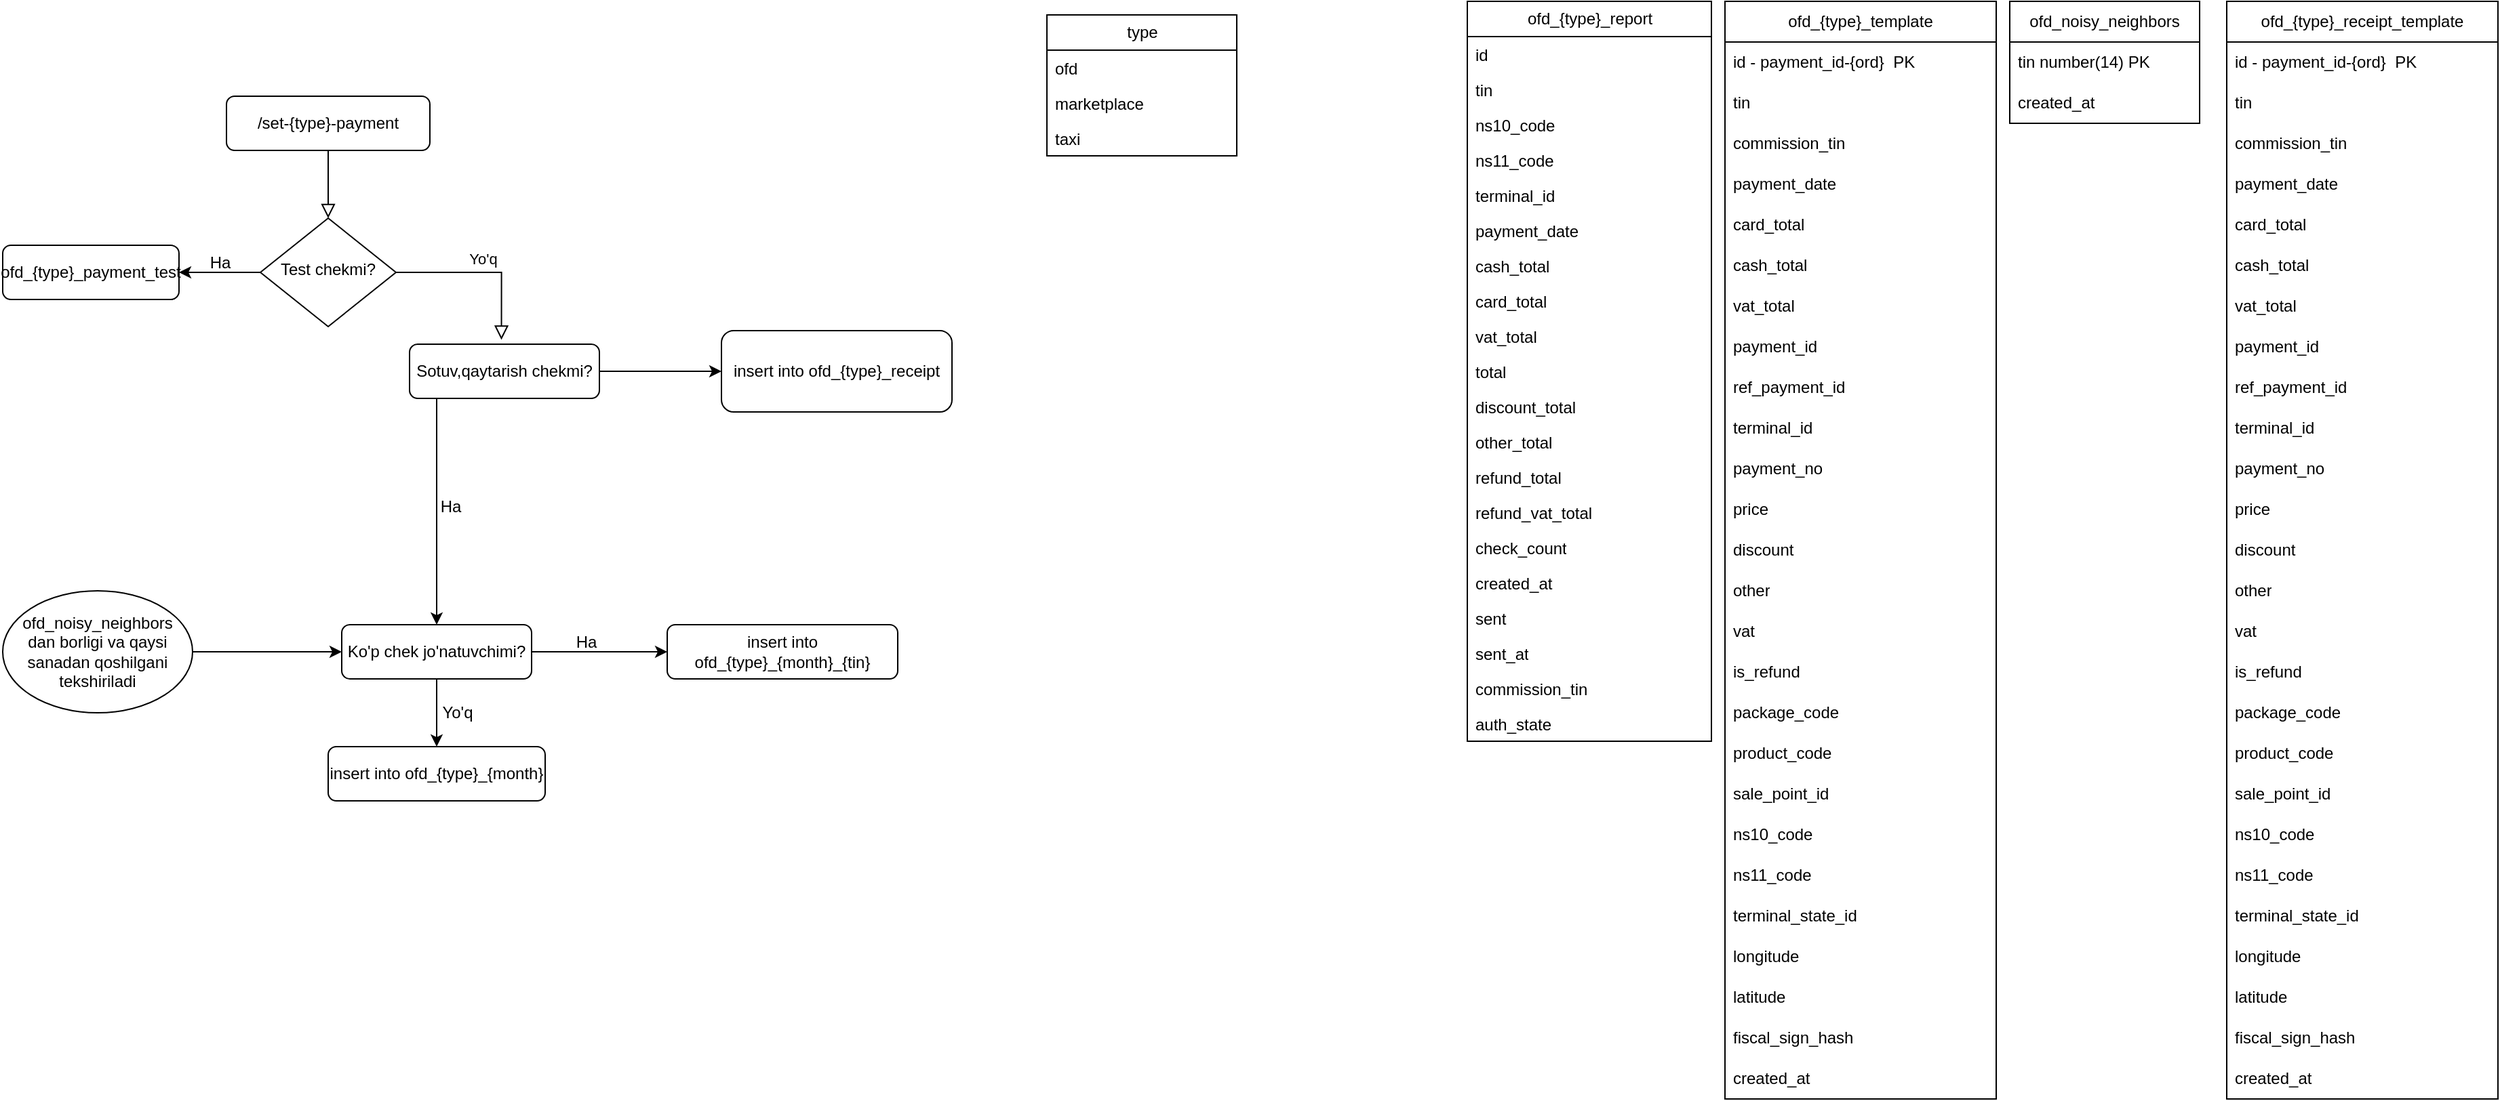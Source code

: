 <mxfile version="24.7.13">
  <diagram id="C5RBs43oDa-KdzZeNtuy" name="Page-1">
    <mxGraphModel dx="2744" dy="1065" grid="1" gridSize="10" guides="1" tooltips="1" connect="1" arrows="1" fold="1" page="1" pageScale="1" pageWidth="827" pageHeight="1169" math="0" shadow="0">
      <root>
        <mxCell id="WIyWlLk6GJQsqaUBKTNV-0" />
        <mxCell id="WIyWlLk6GJQsqaUBKTNV-1" parent="WIyWlLk6GJQsqaUBKTNV-0" />
        <mxCell id="WIyWlLk6GJQsqaUBKTNV-2" value="" style="rounded=0;html=1;jettySize=auto;orthogonalLoop=1;fontSize=11;endArrow=block;endFill=0;endSize=8;strokeWidth=1;shadow=0;labelBackgroundColor=none;edgeStyle=orthogonalEdgeStyle;" parent="WIyWlLk6GJQsqaUBKTNV-1" source="WIyWlLk6GJQsqaUBKTNV-3" target="WIyWlLk6GJQsqaUBKTNV-6" edge="1">
          <mxGeometry relative="1" as="geometry" />
        </mxCell>
        <mxCell id="WIyWlLk6GJQsqaUBKTNV-3" value="/set-{type}-payment" style="rounded=1;whiteSpace=wrap;html=1;fontSize=12;glass=0;strokeWidth=1;shadow=0;" parent="WIyWlLk6GJQsqaUBKTNV-1" vertex="1">
          <mxGeometry x="145" y="80" width="150" height="40" as="geometry" />
        </mxCell>
        <mxCell id="WIyWlLk6GJQsqaUBKTNV-5" value="Yo&#39;q" style="edgeStyle=orthogonalEdgeStyle;rounded=0;html=1;jettySize=auto;orthogonalLoop=1;fontSize=11;endArrow=block;endFill=0;endSize=8;strokeWidth=1;shadow=0;labelBackgroundColor=none;entryX=0.484;entryY=-0.082;entryDx=0;entryDy=0;entryPerimeter=0;" parent="WIyWlLk6GJQsqaUBKTNV-1" source="WIyWlLk6GJQsqaUBKTNV-6" target="NtTz9BJ7VQe6Hp9lCEx9-75" edge="1">
          <mxGeometry y="10" relative="1" as="geometry">
            <mxPoint as="offset" />
          </mxGeometry>
        </mxCell>
        <mxCell id="NtTz9BJ7VQe6Hp9lCEx9-0" style="edgeStyle=orthogonalEdgeStyle;rounded=0;orthogonalLoop=1;jettySize=auto;html=1;" edge="1" parent="WIyWlLk6GJQsqaUBKTNV-1" source="WIyWlLk6GJQsqaUBKTNV-6">
          <mxGeometry relative="1" as="geometry">
            <mxPoint x="110" y="210" as="targetPoint" />
          </mxGeometry>
        </mxCell>
        <mxCell id="WIyWlLk6GJQsqaUBKTNV-6" value="Test chekmi?" style="rhombus;whiteSpace=wrap;html=1;shadow=0;fontFamily=Helvetica;fontSize=12;align=center;strokeWidth=1;spacing=6;spacingTop=-4;" parent="WIyWlLk6GJQsqaUBKTNV-1" vertex="1">
          <mxGeometry x="170" y="170" width="100" height="80" as="geometry" />
        </mxCell>
        <mxCell id="NtTz9BJ7VQe6Hp9lCEx9-6" value="" style="edgeStyle=orthogonalEdgeStyle;rounded=0;orthogonalLoop=1;jettySize=auto;html=1;" edge="1" parent="WIyWlLk6GJQsqaUBKTNV-1" source="WIyWlLk6GJQsqaUBKTNV-7" target="NtTz9BJ7VQe6Hp9lCEx9-5">
          <mxGeometry relative="1" as="geometry" />
        </mxCell>
        <mxCell id="NtTz9BJ7VQe6Hp9lCEx9-8" style="edgeStyle=orthogonalEdgeStyle;rounded=0;orthogonalLoop=1;jettySize=auto;html=1;" edge="1" parent="WIyWlLk6GJQsqaUBKTNV-1" source="WIyWlLk6GJQsqaUBKTNV-7">
          <mxGeometry relative="1" as="geometry">
            <mxPoint x="300" y="560" as="targetPoint" />
          </mxGeometry>
        </mxCell>
        <mxCell id="WIyWlLk6GJQsqaUBKTNV-7" value="Ko&#39;p chek jo&#39;natuvchimi?" style="rounded=1;whiteSpace=wrap;html=1;fontSize=12;glass=0;strokeWidth=1;shadow=0;" parent="WIyWlLk6GJQsqaUBKTNV-1" vertex="1">
          <mxGeometry x="230" y="470" width="140" height="40" as="geometry" />
        </mxCell>
        <mxCell id="NtTz9BJ7VQe6Hp9lCEx9-1" value="ofd_{type}_payment_test" style="rounded=1;whiteSpace=wrap;html=1;fontSize=12;glass=0;strokeWidth=1;shadow=0;" vertex="1" parent="WIyWlLk6GJQsqaUBKTNV-1">
          <mxGeometry x="-20" y="190" width="130" height="40" as="geometry" />
        </mxCell>
        <mxCell id="NtTz9BJ7VQe6Hp9lCEx9-2" value="Ha" style="text;html=1;align=center;verticalAlign=middle;resizable=0;points=[];autosize=1;strokeColor=none;fillColor=none;" vertex="1" parent="WIyWlLk6GJQsqaUBKTNV-1">
          <mxGeometry x="120" y="188" width="40" height="30" as="geometry" />
        </mxCell>
        <mxCell id="NtTz9BJ7VQe6Hp9lCEx9-5" value="insert into ofd_{type}_{month}_{tin}" style="whiteSpace=wrap;html=1;rounded=1;glass=0;strokeWidth=1;shadow=0;" vertex="1" parent="WIyWlLk6GJQsqaUBKTNV-1">
          <mxGeometry x="470" y="470" width="170" height="40" as="geometry" />
        </mxCell>
        <mxCell id="NtTz9BJ7VQe6Hp9lCEx9-7" value="Ha" style="text;html=1;align=center;verticalAlign=middle;resizable=0;points=[];autosize=1;strokeColor=none;fillColor=none;" vertex="1" parent="WIyWlLk6GJQsqaUBKTNV-1">
          <mxGeometry x="390" y="468" width="40" height="30" as="geometry" />
        </mxCell>
        <mxCell id="NtTz9BJ7VQe6Hp9lCEx9-9" value="Yo&#39;q" style="text;html=1;align=center;verticalAlign=middle;resizable=0;points=[];autosize=1;strokeColor=none;fillColor=none;" vertex="1" parent="WIyWlLk6GJQsqaUBKTNV-1">
          <mxGeometry x="290" y="520" width="50" height="30" as="geometry" />
        </mxCell>
        <mxCell id="NtTz9BJ7VQe6Hp9lCEx9-10" value="insert into ofd_{type}_{month}" style="whiteSpace=wrap;html=1;rounded=1;glass=0;strokeWidth=1;shadow=0;" vertex="1" parent="WIyWlLk6GJQsqaUBKTNV-1">
          <mxGeometry x="220" y="560" width="160" height="40" as="geometry" />
        </mxCell>
        <mxCell id="NtTz9BJ7VQe6Hp9lCEx9-19" value="ofd_{type}_template" style="swimlane;fontStyle=0;childLayout=stackLayout;horizontal=1;startSize=30;horizontalStack=0;resizeParent=1;resizeParentMax=0;resizeLast=0;collapsible=1;marginBottom=0;whiteSpace=wrap;html=1;" vertex="1" parent="WIyWlLk6GJQsqaUBKTNV-1">
          <mxGeometry x="1250" y="10" width="200" height="810" as="geometry" />
        </mxCell>
        <mxCell id="NtTz9BJ7VQe6Hp9lCEx9-20" value="id - payment_id-{ord}&amp;nbsp; PK" style="text;strokeColor=none;fillColor=none;align=left;verticalAlign=middle;spacingLeft=4;spacingRight=4;overflow=hidden;points=[[0,0.5],[1,0.5]];portConstraint=eastwest;rotatable=0;whiteSpace=wrap;html=1;" vertex="1" parent="NtTz9BJ7VQe6Hp9lCEx9-19">
          <mxGeometry y="30" width="200" height="30" as="geometry" />
        </mxCell>
        <mxCell id="NtTz9BJ7VQe6Hp9lCEx9-21" value="tin" style="text;strokeColor=none;fillColor=none;align=left;verticalAlign=middle;spacingLeft=4;spacingRight=4;overflow=hidden;points=[[0,0.5],[1,0.5]];portConstraint=eastwest;rotatable=0;whiteSpace=wrap;html=1;" vertex="1" parent="NtTz9BJ7VQe6Hp9lCEx9-19">
          <mxGeometry y="60" width="200" height="30" as="geometry" />
        </mxCell>
        <mxCell id="NtTz9BJ7VQe6Hp9lCEx9-28" value="commission_tin" style="text;strokeColor=none;fillColor=none;align=left;verticalAlign=middle;spacingLeft=4;spacingRight=4;overflow=hidden;points=[[0,0.5],[1,0.5]];portConstraint=eastwest;rotatable=0;whiteSpace=wrap;html=1;" vertex="1" parent="NtTz9BJ7VQe6Hp9lCEx9-19">
          <mxGeometry y="90" width="200" height="30" as="geometry" />
        </mxCell>
        <mxCell id="NtTz9BJ7VQe6Hp9lCEx9-42" value="payment_date" style="text;strokeColor=none;fillColor=none;align=left;verticalAlign=middle;spacingLeft=4;spacingRight=4;overflow=hidden;points=[[0,0.5],[1,0.5]];portConstraint=eastwest;rotatable=0;whiteSpace=wrap;html=1;" vertex="1" parent="NtTz9BJ7VQe6Hp9lCEx9-19">
          <mxGeometry y="120" width="200" height="30" as="geometry" />
        </mxCell>
        <mxCell id="NtTz9BJ7VQe6Hp9lCEx9-23" value="card_total" style="text;strokeColor=none;fillColor=none;align=left;verticalAlign=middle;spacingLeft=4;spacingRight=4;overflow=hidden;points=[[0,0.5],[1,0.5]];portConstraint=eastwest;rotatable=0;whiteSpace=wrap;html=1;" vertex="1" parent="NtTz9BJ7VQe6Hp9lCEx9-19">
          <mxGeometry y="150" width="200" height="30" as="geometry" />
        </mxCell>
        <mxCell id="NtTz9BJ7VQe6Hp9lCEx9-24" value="cash_total" style="text;strokeColor=none;fillColor=none;align=left;verticalAlign=middle;spacingLeft=4;spacingRight=4;overflow=hidden;points=[[0,0.5],[1,0.5]];portConstraint=eastwest;rotatable=0;whiteSpace=wrap;html=1;" vertex="1" parent="NtTz9BJ7VQe6Hp9lCEx9-19">
          <mxGeometry y="180" width="200" height="30" as="geometry" />
        </mxCell>
        <mxCell id="NtTz9BJ7VQe6Hp9lCEx9-43" value="vat_total" style="text;strokeColor=none;fillColor=none;align=left;verticalAlign=middle;spacingLeft=4;spacingRight=4;overflow=hidden;points=[[0,0.5],[1,0.5]];portConstraint=eastwest;rotatable=0;whiteSpace=wrap;html=1;" vertex="1" parent="NtTz9BJ7VQe6Hp9lCEx9-19">
          <mxGeometry y="210" width="200" height="30" as="geometry" />
        </mxCell>
        <mxCell id="NtTz9BJ7VQe6Hp9lCEx9-25" value="payment_id" style="text;strokeColor=none;fillColor=none;align=left;verticalAlign=middle;spacingLeft=4;spacingRight=4;overflow=hidden;points=[[0,0.5],[1,0.5]];portConstraint=eastwest;rotatable=0;whiteSpace=wrap;html=1;" vertex="1" parent="NtTz9BJ7VQe6Hp9lCEx9-19">
          <mxGeometry y="240" width="200" height="30" as="geometry" />
        </mxCell>
        <mxCell id="NtTz9BJ7VQe6Hp9lCEx9-31" value="ref_payment_id" style="text;strokeColor=none;fillColor=none;align=left;verticalAlign=middle;spacingLeft=4;spacingRight=4;overflow=hidden;points=[[0,0.5],[1,0.5]];portConstraint=eastwest;rotatable=0;whiteSpace=wrap;html=1;" vertex="1" parent="NtTz9BJ7VQe6Hp9lCEx9-19">
          <mxGeometry y="270" width="200" height="30" as="geometry" />
        </mxCell>
        <mxCell id="NtTz9BJ7VQe6Hp9lCEx9-26" value="terminal_id" style="text;strokeColor=none;fillColor=none;align=left;verticalAlign=middle;spacingLeft=4;spacingRight=4;overflow=hidden;points=[[0,0.5],[1,0.5]];portConstraint=eastwest;rotatable=0;whiteSpace=wrap;html=1;" vertex="1" parent="NtTz9BJ7VQe6Hp9lCEx9-19">
          <mxGeometry y="300" width="200" height="30" as="geometry" />
        </mxCell>
        <mxCell id="NtTz9BJ7VQe6Hp9lCEx9-37" value="payment_no" style="text;strokeColor=none;fillColor=none;align=left;verticalAlign=middle;spacingLeft=4;spacingRight=4;overflow=hidden;points=[[0,0.5],[1,0.5]];portConstraint=eastwest;rotatable=0;whiteSpace=wrap;html=1;" vertex="1" parent="NtTz9BJ7VQe6Hp9lCEx9-19">
          <mxGeometry y="330" width="200" height="30" as="geometry" />
        </mxCell>
        <mxCell id="NtTz9BJ7VQe6Hp9lCEx9-27" value="price" style="text;strokeColor=none;fillColor=none;align=left;verticalAlign=middle;spacingLeft=4;spacingRight=4;overflow=hidden;points=[[0,0.5],[1,0.5]];portConstraint=eastwest;rotatable=0;whiteSpace=wrap;html=1;" vertex="1" parent="NtTz9BJ7VQe6Hp9lCEx9-19">
          <mxGeometry y="360" width="200" height="30" as="geometry" />
        </mxCell>
        <mxCell id="NtTz9BJ7VQe6Hp9lCEx9-29" value="discount" style="text;strokeColor=none;fillColor=none;align=left;verticalAlign=middle;spacingLeft=4;spacingRight=4;overflow=hidden;points=[[0,0.5],[1,0.5]];portConstraint=eastwest;rotatable=0;whiteSpace=wrap;html=1;" vertex="1" parent="NtTz9BJ7VQe6Hp9lCEx9-19">
          <mxGeometry y="390" width="200" height="30" as="geometry" />
        </mxCell>
        <mxCell id="NtTz9BJ7VQe6Hp9lCEx9-30" value="other" style="text;strokeColor=none;fillColor=none;align=left;verticalAlign=middle;spacingLeft=4;spacingRight=4;overflow=hidden;points=[[0,0.5],[1,0.5]];portConstraint=eastwest;rotatable=0;whiteSpace=wrap;html=1;" vertex="1" parent="NtTz9BJ7VQe6Hp9lCEx9-19">
          <mxGeometry y="420" width="200" height="30" as="geometry" />
        </mxCell>
        <mxCell id="NtTz9BJ7VQe6Hp9lCEx9-44" value="vat" style="text;strokeColor=none;fillColor=none;align=left;verticalAlign=middle;spacingLeft=4;spacingRight=4;overflow=hidden;points=[[0,0.5],[1,0.5]];portConstraint=eastwest;rotatable=0;whiteSpace=wrap;html=1;" vertex="1" parent="NtTz9BJ7VQe6Hp9lCEx9-19">
          <mxGeometry y="450" width="200" height="30" as="geometry" />
        </mxCell>
        <mxCell id="NtTz9BJ7VQe6Hp9lCEx9-32" value="is_refund" style="text;strokeColor=none;fillColor=none;align=left;verticalAlign=middle;spacingLeft=4;spacingRight=4;overflow=hidden;points=[[0,0.5],[1,0.5]];portConstraint=eastwest;rotatable=0;whiteSpace=wrap;html=1;" vertex="1" parent="NtTz9BJ7VQe6Hp9lCEx9-19">
          <mxGeometry y="480" width="200" height="30" as="geometry" />
        </mxCell>
        <mxCell id="NtTz9BJ7VQe6Hp9lCEx9-33" value="package_code" style="text;strokeColor=none;fillColor=none;align=left;verticalAlign=middle;spacingLeft=4;spacingRight=4;overflow=hidden;points=[[0,0.5],[1,0.5]];portConstraint=eastwest;rotatable=0;whiteSpace=wrap;html=1;" vertex="1" parent="NtTz9BJ7VQe6Hp9lCEx9-19">
          <mxGeometry y="510" width="200" height="30" as="geometry" />
        </mxCell>
        <mxCell id="NtTz9BJ7VQe6Hp9lCEx9-38" value="product_code" style="text;strokeColor=none;fillColor=none;align=left;verticalAlign=middle;spacingLeft=4;spacingRight=4;overflow=hidden;points=[[0,0.5],[1,0.5]];portConstraint=eastwest;rotatable=0;whiteSpace=wrap;html=1;" vertex="1" parent="NtTz9BJ7VQe6Hp9lCEx9-19">
          <mxGeometry y="540" width="200" height="30" as="geometry" />
        </mxCell>
        <mxCell id="NtTz9BJ7VQe6Hp9lCEx9-34" value="sale_point_id" style="text;strokeColor=none;fillColor=none;align=left;verticalAlign=middle;spacingLeft=4;spacingRight=4;overflow=hidden;points=[[0,0.5],[1,0.5]];portConstraint=eastwest;rotatable=0;whiteSpace=wrap;html=1;" vertex="1" parent="NtTz9BJ7VQe6Hp9lCEx9-19">
          <mxGeometry y="570" width="200" height="30" as="geometry" />
        </mxCell>
        <mxCell id="NtTz9BJ7VQe6Hp9lCEx9-35" value="ns10_code" style="text;strokeColor=none;fillColor=none;align=left;verticalAlign=middle;spacingLeft=4;spacingRight=4;overflow=hidden;points=[[0,0.5],[1,0.5]];portConstraint=eastwest;rotatable=0;whiteSpace=wrap;html=1;" vertex="1" parent="NtTz9BJ7VQe6Hp9lCEx9-19">
          <mxGeometry y="600" width="200" height="30" as="geometry" />
        </mxCell>
        <mxCell id="NtTz9BJ7VQe6Hp9lCEx9-36" value="ns11_code" style="text;strokeColor=none;fillColor=none;align=left;verticalAlign=middle;spacingLeft=4;spacingRight=4;overflow=hidden;points=[[0,0.5],[1,0.5]];portConstraint=eastwest;rotatable=0;whiteSpace=wrap;html=1;" vertex="1" parent="NtTz9BJ7VQe6Hp9lCEx9-19">
          <mxGeometry y="630" width="200" height="30" as="geometry" />
        </mxCell>
        <mxCell id="NtTz9BJ7VQe6Hp9lCEx9-39" value="terminal_state_id" style="text;strokeColor=none;fillColor=none;align=left;verticalAlign=middle;spacingLeft=4;spacingRight=4;overflow=hidden;points=[[0,0.5],[1,0.5]];portConstraint=eastwest;rotatable=0;whiteSpace=wrap;html=1;" vertex="1" parent="NtTz9BJ7VQe6Hp9lCEx9-19">
          <mxGeometry y="660" width="200" height="30" as="geometry" />
        </mxCell>
        <mxCell id="NtTz9BJ7VQe6Hp9lCEx9-40" value="longitude" style="text;strokeColor=none;fillColor=none;align=left;verticalAlign=middle;spacingLeft=4;spacingRight=4;overflow=hidden;points=[[0,0.5],[1,0.5]];portConstraint=eastwest;rotatable=0;whiteSpace=wrap;html=1;" vertex="1" parent="NtTz9BJ7VQe6Hp9lCEx9-19">
          <mxGeometry y="690" width="200" height="30" as="geometry" />
        </mxCell>
        <mxCell id="NtTz9BJ7VQe6Hp9lCEx9-41" value="latitude" style="text;strokeColor=none;fillColor=none;align=left;verticalAlign=middle;spacingLeft=4;spacingRight=4;overflow=hidden;points=[[0,0.5],[1,0.5]];portConstraint=eastwest;rotatable=0;whiteSpace=wrap;html=1;" vertex="1" parent="NtTz9BJ7VQe6Hp9lCEx9-19">
          <mxGeometry y="720" width="200" height="30" as="geometry" />
        </mxCell>
        <mxCell id="NtTz9BJ7VQe6Hp9lCEx9-45" value="fiscal_sign_hash" style="text;strokeColor=none;fillColor=none;align=left;verticalAlign=middle;spacingLeft=4;spacingRight=4;overflow=hidden;points=[[0,0.5],[1,0.5]];portConstraint=eastwest;rotatable=0;whiteSpace=wrap;html=1;" vertex="1" parent="NtTz9BJ7VQe6Hp9lCEx9-19">
          <mxGeometry y="750" width="200" height="30" as="geometry" />
        </mxCell>
        <mxCell id="NtTz9BJ7VQe6Hp9lCEx9-46" value="created_at" style="text;strokeColor=none;fillColor=none;align=left;verticalAlign=middle;spacingLeft=4;spacingRight=4;overflow=hidden;points=[[0,0.5],[1,0.5]];portConstraint=eastwest;rotatable=0;whiteSpace=wrap;html=1;" vertex="1" parent="NtTz9BJ7VQe6Hp9lCEx9-19">
          <mxGeometry y="780" width="200" height="30" as="geometry" />
        </mxCell>
        <mxCell id="NtTz9BJ7VQe6Hp9lCEx9-47" value="ofd_noisy_neighbors" style="swimlane;fontStyle=0;childLayout=stackLayout;horizontal=1;startSize=30;horizontalStack=0;resizeParent=1;resizeParentMax=0;resizeLast=0;collapsible=1;marginBottom=0;whiteSpace=wrap;html=1;" vertex="1" parent="WIyWlLk6GJQsqaUBKTNV-1">
          <mxGeometry x="1460" y="10" width="140" height="90" as="geometry" />
        </mxCell>
        <mxCell id="NtTz9BJ7VQe6Hp9lCEx9-48" value="tin number(14) PK" style="text;strokeColor=none;fillColor=none;align=left;verticalAlign=middle;spacingLeft=4;spacingRight=4;overflow=hidden;points=[[0,0.5],[1,0.5]];portConstraint=eastwest;rotatable=0;whiteSpace=wrap;html=1;" vertex="1" parent="NtTz9BJ7VQe6Hp9lCEx9-47">
          <mxGeometry y="30" width="140" height="30" as="geometry" />
        </mxCell>
        <mxCell id="NtTz9BJ7VQe6Hp9lCEx9-49" value="created_at" style="text;strokeColor=none;fillColor=none;align=left;verticalAlign=middle;spacingLeft=4;spacingRight=4;overflow=hidden;points=[[0,0.5],[1,0.5]];portConstraint=eastwest;rotatable=0;whiteSpace=wrap;html=1;" vertex="1" parent="NtTz9BJ7VQe6Hp9lCEx9-47">
          <mxGeometry y="60" width="140" height="30" as="geometry" />
        </mxCell>
        <mxCell id="NtTz9BJ7VQe6Hp9lCEx9-77" style="edgeStyle=orthogonalEdgeStyle;rounded=0;orthogonalLoop=1;jettySize=auto;html=1;entryX=0;entryY=0.5;entryDx=0;entryDy=0;" edge="1" parent="WIyWlLk6GJQsqaUBKTNV-1" source="NtTz9BJ7VQe6Hp9lCEx9-52" target="WIyWlLk6GJQsqaUBKTNV-7">
          <mxGeometry relative="1" as="geometry" />
        </mxCell>
        <mxCell id="NtTz9BJ7VQe6Hp9lCEx9-52" value="ofd_noisy_neighbors&lt;div&gt;dan borligi va qaysi sanadan qoshilgani&lt;/div&gt;&lt;div&gt;tekshiriladi&lt;/div&gt;" style="ellipse;whiteSpace=wrap;html=1;" vertex="1" parent="WIyWlLk6GJQsqaUBKTNV-1">
          <mxGeometry x="-20" y="445" width="140" height="90" as="geometry" />
        </mxCell>
        <mxCell id="NtTz9BJ7VQe6Hp9lCEx9-54" value="ofd_{type}_report" style="swimlane;fontStyle=0;childLayout=stackLayout;horizontal=1;startSize=26;fillColor=none;horizontalStack=0;resizeParent=1;resizeParentMax=0;resizeLast=0;collapsible=1;marginBottom=0;html=1;" vertex="1" parent="WIyWlLk6GJQsqaUBKTNV-1">
          <mxGeometry x="1060" y="10" width="180" height="546" as="geometry" />
        </mxCell>
        <mxCell id="NtTz9BJ7VQe6Hp9lCEx9-55" value="id" style="text;strokeColor=none;fillColor=none;align=left;verticalAlign=top;spacingLeft=4;spacingRight=4;overflow=hidden;rotatable=0;points=[[0,0.5],[1,0.5]];portConstraint=eastwest;whiteSpace=wrap;html=1;" vertex="1" parent="NtTz9BJ7VQe6Hp9lCEx9-54">
          <mxGeometry y="26" width="180" height="26" as="geometry" />
        </mxCell>
        <mxCell id="NtTz9BJ7VQe6Hp9lCEx9-56" value="tin" style="text;strokeColor=none;fillColor=none;align=left;verticalAlign=top;spacingLeft=4;spacingRight=4;overflow=hidden;rotatable=0;points=[[0,0.5],[1,0.5]];portConstraint=eastwest;whiteSpace=wrap;html=1;" vertex="1" parent="NtTz9BJ7VQe6Hp9lCEx9-54">
          <mxGeometry y="52" width="180" height="26" as="geometry" />
        </mxCell>
        <mxCell id="NtTz9BJ7VQe6Hp9lCEx9-57" value="ns10_code" style="text;strokeColor=none;fillColor=none;align=left;verticalAlign=top;spacingLeft=4;spacingRight=4;overflow=hidden;rotatable=0;points=[[0,0.5],[1,0.5]];portConstraint=eastwest;whiteSpace=wrap;html=1;" vertex="1" parent="NtTz9BJ7VQe6Hp9lCEx9-54">
          <mxGeometry y="78" width="180" height="26" as="geometry" />
        </mxCell>
        <mxCell id="NtTz9BJ7VQe6Hp9lCEx9-58" value="ns11_code" style="text;strokeColor=none;fillColor=none;align=left;verticalAlign=top;spacingLeft=4;spacingRight=4;overflow=hidden;rotatable=0;points=[[0,0.5],[1,0.5]];portConstraint=eastwest;whiteSpace=wrap;html=1;" vertex="1" parent="NtTz9BJ7VQe6Hp9lCEx9-54">
          <mxGeometry y="104" width="180" height="26" as="geometry" />
        </mxCell>
        <mxCell id="NtTz9BJ7VQe6Hp9lCEx9-59" value="terminal_id" style="text;strokeColor=none;fillColor=none;align=left;verticalAlign=top;spacingLeft=4;spacingRight=4;overflow=hidden;rotatable=0;points=[[0,0.5],[1,0.5]];portConstraint=eastwest;whiteSpace=wrap;html=1;" vertex="1" parent="NtTz9BJ7VQe6Hp9lCEx9-54">
          <mxGeometry y="130" width="180" height="26" as="geometry" />
        </mxCell>
        <mxCell id="NtTz9BJ7VQe6Hp9lCEx9-60" value="payment_date" style="text;strokeColor=none;fillColor=none;align=left;verticalAlign=top;spacingLeft=4;spacingRight=4;overflow=hidden;rotatable=0;points=[[0,0.5],[1,0.5]];portConstraint=eastwest;whiteSpace=wrap;html=1;" vertex="1" parent="NtTz9BJ7VQe6Hp9lCEx9-54">
          <mxGeometry y="156" width="180" height="26" as="geometry" />
        </mxCell>
        <mxCell id="NtTz9BJ7VQe6Hp9lCEx9-61" value="cash_total" style="text;strokeColor=none;fillColor=none;align=left;verticalAlign=top;spacingLeft=4;spacingRight=4;overflow=hidden;rotatable=0;points=[[0,0.5],[1,0.5]];portConstraint=eastwest;whiteSpace=wrap;html=1;" vertex="1" parent="NtTz9BJ7VQe6Hp9lCEx9-54">
          <mxGeometry y="182" width="180" height="26" as="geometry" />
        </mxCell>
        <mxCell id="NtTz9BJ7VQe6Hp9lCEx9-62" value="card_total" style="text;strokeColor=none;fillColor=none;align=left;verticalAlign=top;spacingLeft=4;spacingRight=4;overflow=hidden;rotatable=0;points=[[0,0.5],[1,0.5]];portConstraint=eastwest;whiteSpace=wrap;html=1;" vertex="1" parent="NtTz9BJ7VQe6Hp9lCEx9-54">
          <mxGeometry y="208" width="180" height="26" as="geometry" />
        </mxCell>
        <mxCell id="NtTz9BJ7VQe6Hp9lCEx9-63" value="vat_total" style="text;strokeColor=none;fillColor=none;align=left;verticalAlign=top;spacingLeft=4;spacingRight=4;overflow=hidden;rotatable=0;points=[[0,0.5],[1,0.5]];portConstraint=eastwest;whiteSpace=wrap;html=1;" vertex="1" parent="NtTz9BJ7VQe6Hp9lCEx9-54">
          <mxGeometry y="234" width="180" height="26" as="geometry" />
        </mxCell>
        <mxCell id="NtTz9BJ7VQe6Hp9lCEx9-64" value="total" style="text;strokeColor=none;fillColor=none;align=left;verticalAlign=top;spacingLeft=4;spacingRight=4;overflow=hidden;rotatable=0;points=[[0,0.5],[1,0.5]];portConstraint=eastwest;whiteSpace=wrap;html=1;" vertex="1" parent="NtTz9BJ7VQe6Hp9lCEx9-54">
          <mxGeometry y="260" width="180" height="26" as="geometry" />
        </mxCell>
        <mxCell id="NtTz9BJ7VQe6Hp9lCEx9-65" value="discount_total" style="text;strokeColor=none;fillColor=none;align=left;verticalAlign=top;spacingLeft=4;spacingRight=4;overflow=hidden;rotatable=0;points=[[0,0.5],[1,0.5]];portConstraint=eastwest;whiteSpace=wrap;html=1;" vertex="1" parent="NtTz9BJ7VQe6Hp9lCEx9-54">
          <mxGeometry y="286" width="180" height="26" as="geometry" />
        </mxCell>
        <mxCell id="NtTz9BJ7VQe6Hp9lCEx9-66" value="other_total" style="text;strokeColor=none;fillColor=none;align=left;verticalAlign=top;spacingLeft=4;spacingRight=4;overflow=hidden;rotatable=0;points=[[0,0.5],[1,0.5]];portConstraint=eastwest;whiteSpace=wrap;html=1;" vertex="1" parent="NtTz9BJ7VQe6Hp9lCEx9-54">
          <mxGeometry y="312" width="180" height="26" as="geometry" />
        </mxCell>
        <mxCell id="NtTz9BJ7VQe6Hp9lCEx9-67" value="refund_total" style="text;strokeColor=none;fillColor=none;align=left;verticalAlign=top;spacingLeft=4;spacingRight=4;overflow=hidden;rotatable=0;points=[[0,0.5],[1,0.5]];portConstraint=eastwest;whiteSpace=wrap;html=1;" vertex="1" parent="NtTz9BJ7VQe6Hp9lCEx9-54">
          <mxGeometry y="338" width="180" height="26" as="geometry" />
        </mxCell>
        <mxCell id="NtTz9BJ7VQe6Hp9lCEx9-68" value="refund_vat_total" style="text;strokeColor=none;fillColor=none;align=left;verticalAlign=top;spacingLeft=4;spacingRight=4;overflow=hidden;rotatable=0;points=[[0,0.5],[1,0.5]];portConstraint=eastwest;whiteSpace=wrap;html=1;" vertex="1" parent="NtTz9BJ7VQe6Hp9lCEx9-54">
          <mxGeometry y="364" width="180" height="26" as="geometry" />
        </mxCell>
        <mxCell id="NtTz9BJ7VQe6Hp9lCEx9-69" value="check_count" style="text;strokeColor=none;fillColor=none;align=left;verticalAlign=top;spacingLeft=4;spacingRight=4;overflow=hidden;rotatable=0;points=[[0,0.5],[1,0.5]];portConstraint=eastwest;whiteSpace=wrap;html=1;" vertex="1" parent="NtTz9BJ7VQe6Hp9lCEx9-54">
          <mxGeometry y="390" width="180" height="26" as="geometry" />
        </mxCell>
        <mxCell id="NtTz9BJ7VQe6Hp9lCEx9-70" value="created_at" style="text;strokeColor=none;fillColor=none;align=left;verticalAlign=top;spacingLeft=4;spacingRight=4;overflow=hidden;rotatable=0;points=[[0,0.5],[1,0.5]];portConstraint=eastwest;whiteSpace=wrap;html=1;" vertex="1" parent="NtTz9BJ7VQe6Hp9lCEx9-54">
          <mxGeometry y="416" width="180" height="26" as="geometry" />
        </mxCell>
        <mxCell id="NtTz9BJ7VQe6Hp9lCEx9-71" value="sent" style="text;strokeColor=none;fillColor=none;align=left;verticalAlign=top;spacingLeft=4;spacingRight=4;overflow=hidden;rotatable=0;points=[[0,0.5],[1,0.5]];portConstraint=eastwest;whiteSpace=wrap;html=1;" vertex="1" parent="NtTz9BJ7VQe6Hp9lCEx9-54">
          <mxGeometry y="442" width="180" height="26" as="geometry" />
        </mxCell>
        <mxCell id="NtTz9BJ7VQe6Hp9lCEx9-72" value="sent_at" style="text;strokeColor=none;fillColor=none;align=left;verticalAlign=top;spacingLeft=4;spacingRight=4;overflow=hidden;rotatable=0;points=[[0,0.5],[1,0.5]];portConstraint=eastwest;whiteSpace=wrap;html=1;" vertex="1" parent="NtTz9BJ7VQe6Hp9lCEx9-54">
          <mxGeometry y="468" width="180" height="26" as="geometry" />
        </mxCell>
        <mxCell id="NtTz9BJ7VQe6Hp9lCEx9-73" value="commission_tin" style="text;strokeColor=none;fillColor=none;align=left;verticalAlign=top;spacingLeft=4;spacingRight=4;overflow=hidden;rotatable=0;points=[[0,0.5],[1,0.5]];portConstraint=eastwest;whiteSpace=wrap;html=1;" vertex="1" parent="NtTz9BJ7VQe6Hp9lCEx9-54">
          <mxGeometry y="494" width="180" height="26" as="geometry" />
        </mxCell>
        <mxCell id="NtTz9BJ7VQe6Hp9lCEx9-74" value="auth_state" style="text;strokeColor=none;fillColor=none;align=left;verticalAlign=top;spacingLeft=4;spacingRight=4;overflow=hidden;rotatable=0;points=[[0,0.5],[1,0.5]];portConstraint=eastwest;whiteSpace=wrap;html=1;" vertex="1" parent="NtTz9BJ7VQe6Hp9lCEx9-54">
          <mxGeometry y="520" width="180" height="26" as="geometry" />
        </mxCell>
        <mxCell id="NtTz9BJ7VQe6Hp9lCEx9-76" style="edgeStyle=orthogonalEdgeStyle;rounded=0;orthogonalLoop=1;jettySize=auto;html=1;" edge="1" parent="WIyWlLk6GJQsqaUBKTNV-1" source="NtTz9BJ7VQe6Hp9lCEx9-75" target="WIyWlLk6GJQsqaUBKTNV-7">
          <mxGeometry relative="1" as="geometry">
            <Array as="points">
              <mxPoint x="300" y="350" />
              <mxPoint x="300" y="350" />
            </Array>
          </mxGeometry>
        </mxCell>
        <mxCell id="NtTz9BJ7VQe6Hp9lCEx9-80" value="" style="edgeStyle=orthogonalEdgeStyle;rounded=0;orthogonalLoop=1;jettySize=auto;html=1;" edge="1" parent="WIyWlLk6GJQsqaUBKTNV-1" source="NtTz9BJ7VQe6Hp9lCEx9-75" target="NtTz9BJ7VQe6Hp9lCEx9-79">
          <mxGeometry relative="1" as="geometry" />
        </mxCell>
        <mxCell id="NtTz9BJ7VQe6Hp9lCEx9-75" value="Sotuv,qaytarish chekmi?" style="rounded=1;whiteSpace=wrap;html=1;fontSize=12;glass=0;strokeWidth=1;shadow=0;" vertex="1" parent="WIyWlLk6GJQsqaUBKTNV-1">
          <mxGeometry x="280" y="263" width="140" height="40" as="geometry" />
        </mxCell>
        <mxCell id="NtTz9BJ7VQe6Hp9lCEx9-78" value="Ha" style="text;html=1;align=center;verticalAlign=middle;resizable=0;points=[];autosize=1;strokeColor=none;fillColor=none;" vertex="1" parent="WIyWlLk6GJQsqaUBKTNV-1">
          <mxGeometry x="290" y="368" width="40" height="30" as="geometry" />
        </mxCell>
        <mxCell id="NtTz9BJ7VQe6Hp9lCEx9-79" value="insert into ofd_{type}_receipt" style="rounded=1;whiteSpace=wrap;html=1;glass=0;strokeWidth=1;shadow=0;" vertex="1" parent="WIyWlLk6GJQsqaUBKTNV-1">
          <mxGeometry x="510" y="253" width="170" height="60" as="geometry" />
        </mxCell>
        <mxCell id="NtTz9BJ7VQe6Hp9lCEx9-81" value="ofd_{type}_receipt_template" style="swimlane;fontStyle=0;childLayout=stackLayout;horizontal=1;startSize=30;horizontalStack=0;resizeParent=1;resizeParentMax=0;resizeLast=0;collapsible=1;marginBottom=0;whiteSpace=wrap;html=1;" vertex="1" parent="WIyWlLk6GJQsqaUBKTNV-1">
          <mxGeometry x="1620" y="10" width="200" height="810" as="geometry" />
        </mxCell>
        <mxCell id="NtTz9BJ7VQe6Hp9lCEx9-82" value="id - payment_id-{ord}&amp;nbsp; PK" style="text;strokeColor=none;fillColor=none;align=left;verticalAlign=middle;spacingLeft=4;spacingRight=4;overflow=hidden;points=[[0,0.5],[1,0.5]];portConstraint=eastwest;rotatable=0;whiteSpace=wrap;html=1;" vertex="1" parent="NtTz9BJ7VQe6Hp9lCEx9-81">
          <mxGeometry y="30" width="200" height="30" as="geometry" />
        </mxCell>
        <mxCell id="NtTz9BJ7VQe6Hp9lCEx9-83" value="tin" style="text;strokeColor=none;fillColor=none;align=left;verticalAlign=middle;spacingLeft=4;spacingRight=4;overflow=hidden;points=[[0,0.5],[1,0.5]];portConstraint=eastwest;rotatable=0;whiteSpace=wrap;html=1;" vertex="1" parent="NtTz9BJ7VQe6Hp9lCEx9-81">
          <mxGeometry y="60" width="200" height="30" as="geometry" />
        </mxCell>
        <mxCell id="NtTz9BJ7VQe6Hp9lCEx9-84" value="commission_tin" style="text;strokeColor=none;fillColor=none;align=left;verticalAlign=middle;spacingLeft=4;spacingRight=4;overflow=hidden;points=[[0,0.5],[1,0.5]];portConstraint=eastwest;rotatable=0;whiteSpace=wrap;html=1;" vertex="1" parent="NtTz9BJ7VQe6Hp9lCEx9-81">
          <mxGeometry y="90" width="200" height="30" as="geometry" />
        </mxCell>
        <mxCell id="NtTz9BJ7VQe6Hp9lCEx9-85" value="payment_date" style="text;strokeColor=none;fillColor=none;align=left;verticalAlign=middle;spacingLeft=4;spacingRight=4;overflow=hidden;points=[[0,0.5],[1,0.5]];portConstraint=eastwest;rotatable=0;whiteSpace=wrap;html=1;" vertex="1" parent="NtTz9BJ7VQe6Hp9lCEx9-81">
          <mxGeometry y="120" width="200" height="30" as="geometry" />
        </mxCell>
        <mxCell id="NtTz9BJ7VQe6Hp9lCEx9-86" value="card_total" style="text;strokeColor=none;fillColor=none;align=left;verticalAlign=middle;spacingLeft=4;spacingRight=4;overflow=hidden;points=[[0,0.5],[1,0.5]];portConstraint=eastwest;rotatable=0;whiteSpace=wrap;html=1;" vertex="1" parent="NtTz9BJ7VQe6Hp9lCEx9-81">
          <mxGeometry y="150" width="200" height="30" as="geometry" />
        </mxCell>
        <mxCell id="NtTz9BJ7VQe6Hp9lCEx9-87" value="cash_total" style="text;strokeColor=none;fillColor=none;align=left;verticalAlign=middle;spacingLeft=4;spacingRight=4;overflow=hidden;points=[[0,0.5],[1,0.5]];portConstraint=eastwest;rotatable=0;whiteSpace=wrap;html=1;" vertex="1" parent="NtTz9BJ7VQe6Hp9lCEx9-81">
          <mxGeometry y="180" width="200" height="30" as="geometry" />
        </mxCell>
        <mxCell id="NtTz9BJ7VQe6Hp9lCEx9-88" value="vat_total" style="text;strokeColor=none;fillColor=none;align=left;verticalAlign=middle;spacingLeft=4;spacingRight=4;overflow=hidden;points=[[0,0.5],[1,0.5]];portConstraint=eastwest;rotatable=0;whiteSpace=wrap;html=1;" vertex="1" parent="NtTz9BJ7VQe6Hp9lCEx9-81">
          <mxGeometry y="210" width="200" height="30" as="geometry" />
        </mxCell>
        <mxCell id="NtTz9BJ7VQe6Hp9lCEx9-89" value="payment_id" style="text;strokeColor=none;fillColor=none;align=left;verticalAlign=middle;spacingLeft=4;spacingRight=4;overflow=hidden;points=[[0,0.5],[1,0.5]];portConstraint=eastwest;rotatable=0;whiteSpace=wrap;html=1;" vertex="1" parent="NtTz9BJ7VQe6Hp9lCEx9-81">
          <mxGeometry y="240" width="200" height="30" as="geometry" />
        </mxCell>
        <mxCell id="NtTz9BJ7VQe6Hp9lCEx9-90" value="ref_payment_id" style="text;strokeColor=none;fillColor=none;align=left;verticalAlign=middle;spacingLeft=4;spacingRight=4;overflow=hidden;points=[[0,0.5],[1,0.5]];portConstraint=eastwest;rotatable=0;whiteSpace=wrap;html=1;" vertex="1" parent="NtTz9BJ7VQe6Hp9lCEx9-81">
          <mxGeometry y="270" width="200" height="30" as="geometry" />
        </mxCell>
        <mxCell id="NtTz9BJ7VQe6Hp9lCEx9-91" value="terminal_id" style="text;strokeColor=none;fillColor=none;align=left;verticalAlign=middle;spacingLeft=4;spacingRight=4;overflow=hidden;points=[[0,0.5],[1,0.5]];portConstraint=eastwest;rotatable=0;whiteSpace=wrap;html=1;" vertex="1" parent="NtTz9BJ7VQe6Hp9lCEx9-81">
          <mxGeometry y="300" width="200" height="30" as="geometry" />
        </mxCell>
        <mxCell id="NtTz9BJ7VQe6Hp9lCEx9-92" value="payment_no" style="text;strokeColor=none;fillColor=none;align=left;verticalAlign=middle;spacingLeft=4;spacingRight=4;overflow=hidden;points=[[0,0.5],[1,0.5]];portConstraint=eastwest;rotatable=0;whiteSpace=wrap;html=1;" vertex="1" parent="NtTz9BJ7VQe6Hp9lCEx9-81">
          <mxGeometry y="330" width="200" height="30" as="geometry" />
        </mxCell>
        <mxCell id="NtTz9BJ7VQe6Hp9lCEx9-93" value="price" style="text;strokeColor=none;fillColor=none;align=left;verticalAlign=middle;spacingLeft=4;spacingRight=4;overflow=hidden;points=[[0,0.5],[1,0.5]];portConstraint=eastwest;rotatable=0;whiteSpace=wrap;html=1;" vertex="1" parent="NtTz9BJ7VQe6Hp9lCEx9-81">
          <mxGeometry y="360" width="200" height="30" as="geometry" />
        </mxCell>
        <mxCell id="NtTz9BJ7VQe6Hp9lCEx9-94" value="discount" style="text;strokeColor=none;fillColor=none;align=left;verticalAlign=middle;spacingLeft=4;spacingRight=4;overflow=hidden;points=[[0,0.5],[1,0.5]];portConstraint=eastwest;rotatable=0;whiteSpace=wrap;html=1;" vertex="1" parent="NtTz9BJ7VQe6Hp9lCEx9-81">
          <mxGeometry y="390" width="200" height="30" as="geometry" />
        </mxCell>
        <mxCell id="NtTz9BJ7VQe6Hp9lCEx9-95" value="other" style="text;strokeColor=none;fillColor=none;align=left;verticalAlign=middle;spacingLeft=4;spacingRight=4;overflow=hidden;points=[[0,0.5],[1,0.5]];portConstraint=eastwest;rotatable=0;whiteSpace=wrap;html=1;" vertex="1" parent="NtTz9BJ7VQe6Hp9lCEx9-81">
          <mxGeometry y="420" width="200" height="30" as="geometry" />
        </mxCell>
        <mxCell id="NtTz9BJ7VQe6Hp9lCEx9-96" value="vat" style="text;strokeColor=none;fillColor=none;align=left;verticalAlign=middle;spacingLeft=4;spacingRight=4;overflow=hidden;points=[[0,0.5],[1,0.5]];portConstraint=eastwest;rotatable=0;whiteSpace=wrap;html=1;" vertex="1" parent="NtTz9BJ7VQe6Hp9lCEx9-81">
          <mxGeometry y="450" width="200" height="30" as="geometry" />
        </mxCell>
        <mxCell id="NtTz9BJ7VQe6Hp9lCEx9-97" value="is_refund" style="text;strokeColor=none;fillColor=none;align=left;verticalAlign=middle;spacingLeft=4;spacingRight=4;overflow=hidden;points=[[0,0.5],[1,0.5]];portConstraint=eastwest;rotatable=0;whiteSpace=wrap;html=1;" vertex="1" parent="NtTz9BJ7VQe6Hp9lCEx9-81">
          <mxGeometry y="480" width="200" height="30" as="geometry" />
        </mxCell>
        <mxCell id="NtTz9BJ7VQe6Hp9lCEx9-98" value="package_code" style="text;strokeColor=none;fillColor=none;align=left;verticalAlign=middle;spacingLeft=4;spacingRight=4;overflow=hidden;points=[[0,0.5],[1,0.5]];portConstraint=eastwest;rotatable=0;whiteSpace=wrap;html=1;" vertex="1" parent="NtTz9BJ7VQe6Hp9lCEx9-81">
          <mxGeometry y="510" width="200" height="30" as="geometry" />
        </mxCell>
        <mxCell id="NtTz9BJ7VQe6Hp9lCEx9-99" value="product_code" style="text;strokeColor=none;fillColor=none;align=left;verticalAlign=middle;spacingLeft=4;spacingRight=4;overflow=hidden;points=[[0,0.5],[1,0.5]];portConstraint=eastwest;rotatable=0;whiteSpace=wrap;html=1;" vertex="1" parent="NtTz9BJ7VQe6Hp9lCEx9-81">
          <mxGeometry y="540" width="200" height="30" as="geometry" />
        </mxCell>
        <mxCell id="NtTz9BJ7VQe6Hp9lCEx9-100" value="sale_point_id" style="text;strokeColor=none;fillColor=none;align=left;verticalAlign=middle;spacingLeft=4;spacingRight=4;overflow=hidden;points=[[0,0.5],[1,0.5]];portConstraint=eastwest;rotatable=0;whiteSpace=wrap;html=1;" vertex="1" parent="NtTz9BJ7VQe6Hp9lCEx9-81">
          <mxGeometry y="570" width="200" height="30" as="geometry" />
        </mxCell>
        <mxCell id="NtTz9BJ7VQe6Hp9lCEx9-101" value="ns10_code" style="text;strokeColor=none;fillColor=none;align=left;verticalAlign=middle;spacingLeft=4;spacingRight=4;overflow=hidden;points=[[0,0.5],[1,0.5]];portConstraint=eastwest;rotatable=0;whiteSpace=wrap;html=1;" vertex="1" parent="NtTz9BJ7VQe6Hp9lCEx9-81">
          <mxGeometry y="600" width="200" height="30" as="geometry" />
        </mxCell>
        <mxCell id="NtTz9BJ7VQe6Hp9lCEx9-102" value="ns11_code" style="text;strokeColor=none;fillColor=none;align=left;verticalAlign=middle;spacingLeft=4;spacingRight=4;overflow=hidden;points=[[0,0.5],[1,0.5]];portConstraint=eastwest;rotatable=0;whiteSpace=wrap;html=1;" vertex="1" parent="NtTz9BJ7VQe6Hp9lCEx9-81">
          <mxGeometry y="630" width="200" height="30" as="geometry" />
        </mxCell>
        <mxCell id="NtTz9BJ7VQe6Hp9lCEx9-103" value="terminal_state_id" style="text;strokeColor=none;fillColor=none;align=left;verticalAlign=middle;spacingLeft=4;spacingRight=4;overflow=hidden;points=[[0,0.5],[1,0.5]];portConstraint=eastwest;rotatable=0;whiteSpace=wrap;html=1;" vertex="1" parent="NtTz9BJ7VQe6Hp9lCEx9-81">
          <mxGeometry y="660" width="200" height="30" as="geometry" />
        </mxCell>
        <mxCell id="NtTz9BJ7VQe6Hp9lCEx9-104" value="longitude" style="text;strokeColor=none;fillColor=none;align=left;verticalAlign=middle;spacingLeft=4;spacingRight=4;overflow=hidden;points=[[0,0.5],[1,0.5]];portConstraint=eastwest;rotatable=0;whiteSpace=wrap;html=1;" vertex="1" parent="NtTz9BJ7VQe6Hp9lCEx9-81">
          <mxGeometry y="690" width="200" height="30" as="geometry" />
        </mxCell>
        <mxCell id="NtTz9BJ7VQe6Hp9lCEx9-105" value="latitude" style="text;strokeColor=none;fillColor=none;align=left;verticalAlign=middle;spacingLeft=4;spacingRight=4;overflow=hidden;points=[[0,0.5],[1,0.5]];portConstraint=eastwest;rotatable=0;whiteSpace=wrap;html=1;" vertex="1" parent="NtTz9BJ7VQe6Hp9lCEx9-81">
          <mxGeometry y="720" width="200" height="30" as="geometry" />
        </mxCell>
        <mxCell id="NtTz9BJ7VQe6Hp9lCEx9-106" value="fiscal_sign_hash" style="text;strokeColor=none;fillColor=none;align=left;verticalAlign=middle;spacingLeft=4;spacingRight=4;overflow=hidden;points=[[0,0.5],[1,0.5]];portConstraint=eastwest;rotatable=0;whiteSpace=wrap;html=1;" vertex="1" parent="NtTz9BJ7VQe6Hp9lCEx9-81">
          <mxGeometry y="750" width="200" height="30" as="geometry" />
        </mxCell>
        <mxCell id="NtTz9BJ7VQe6Hp9lCEx9-107" value="created_at" style="text;strokeColor=none;fillColor=none;align=left;verticalAlign=middle;spacingLeft=4;spacingRight=4;overflow=hidden;points=[[0,0.5],[1,0.5]];portConstraint=eastwest;rotatable=0;whiteSpace=wrap;html=1;" vertex="1" parent="NtTz9BJ7VQe6Hp9lCEx9-81">
          <mxGeometry y="780" width="200" height="30" as="geometry" />
        </mxCell>
        <mxCell id="NtTz9BJ7VQe6Hp9lCEx9-108" value="type" style="swimlane;fontStyle=0;childLayout=stackLayout;horizontal=1;startSize=26;fillColor=none;horizontalStack=0;resizeParent=1;resizeParentMax=0;resizeLast=0;collapsible=1;marginBottom=0;html=1;" vertex="1" parent="WIyWlLk6GJQsqaUBKTNV-1">
          <mxGeometry x="750" y="20" width="140" height="104" as="geometry" />
        </mxCell>
        <mxCell id="NtTz9BJ7VQe6Hp9lCEx9-109" value="ofd" style="text;strokeColor=none;fillColor=none;align=left;verticalAlign=top;spacingLeft=4;spacingRight=4;overflow=hidden;rotatable=0;points=[[0,0.5],[1,0.5]];portConstraint=eastwest;whiteSpace=wrap;html=1;" vertex="1" parent="NtTz9BJ7VQe6Hp9lCEx9-108">
          <mxGeometry y="26" width="140" height="26" as="geometry" />
        </mxCell>
        <mxCell id="NtTz9BJ7VQe6Hp9lCEx9-110" value="marketplace" style="text;strokeColor=none;fillColor=none;align=left;verticalAlign=top;spacingLeft=4;spacingRight=4;overflow=hidden;rotatable=0;points=[[0,0.5],[1,0.5]];portConstraint=eastwest;whiteSpace=wrap;html=1;" vertex="1" parent="NtTz9BJ7VQe6Hp9lCEx9-108">
          <mxGeometry y="52" width="140" height="26" as="geometry" />
        </mxCell>
        <mxCell id="NtTz9BJ7VQe6Hp9lCEx9-111" value="taxi" style="text;strokeColor=none;fillColor=none;align=left;verticalAlign=top;spacingLeft=4;spacingRight=4;overflow=hidden;rotatable=0;points=[[0,0.5],[1,0.5]];portConstraint=eastwest;whiteSpace=wrap;html=1;" vertex="1" parent="NtTz9BJ7VQe6Hp9lCEx9-108">
          <mxGeometry y="78" width="140" height="26" as="geometry" />
        </mxCell>
      </root>
    </mxGraphModel>
  </diagram>
</mxfile>
